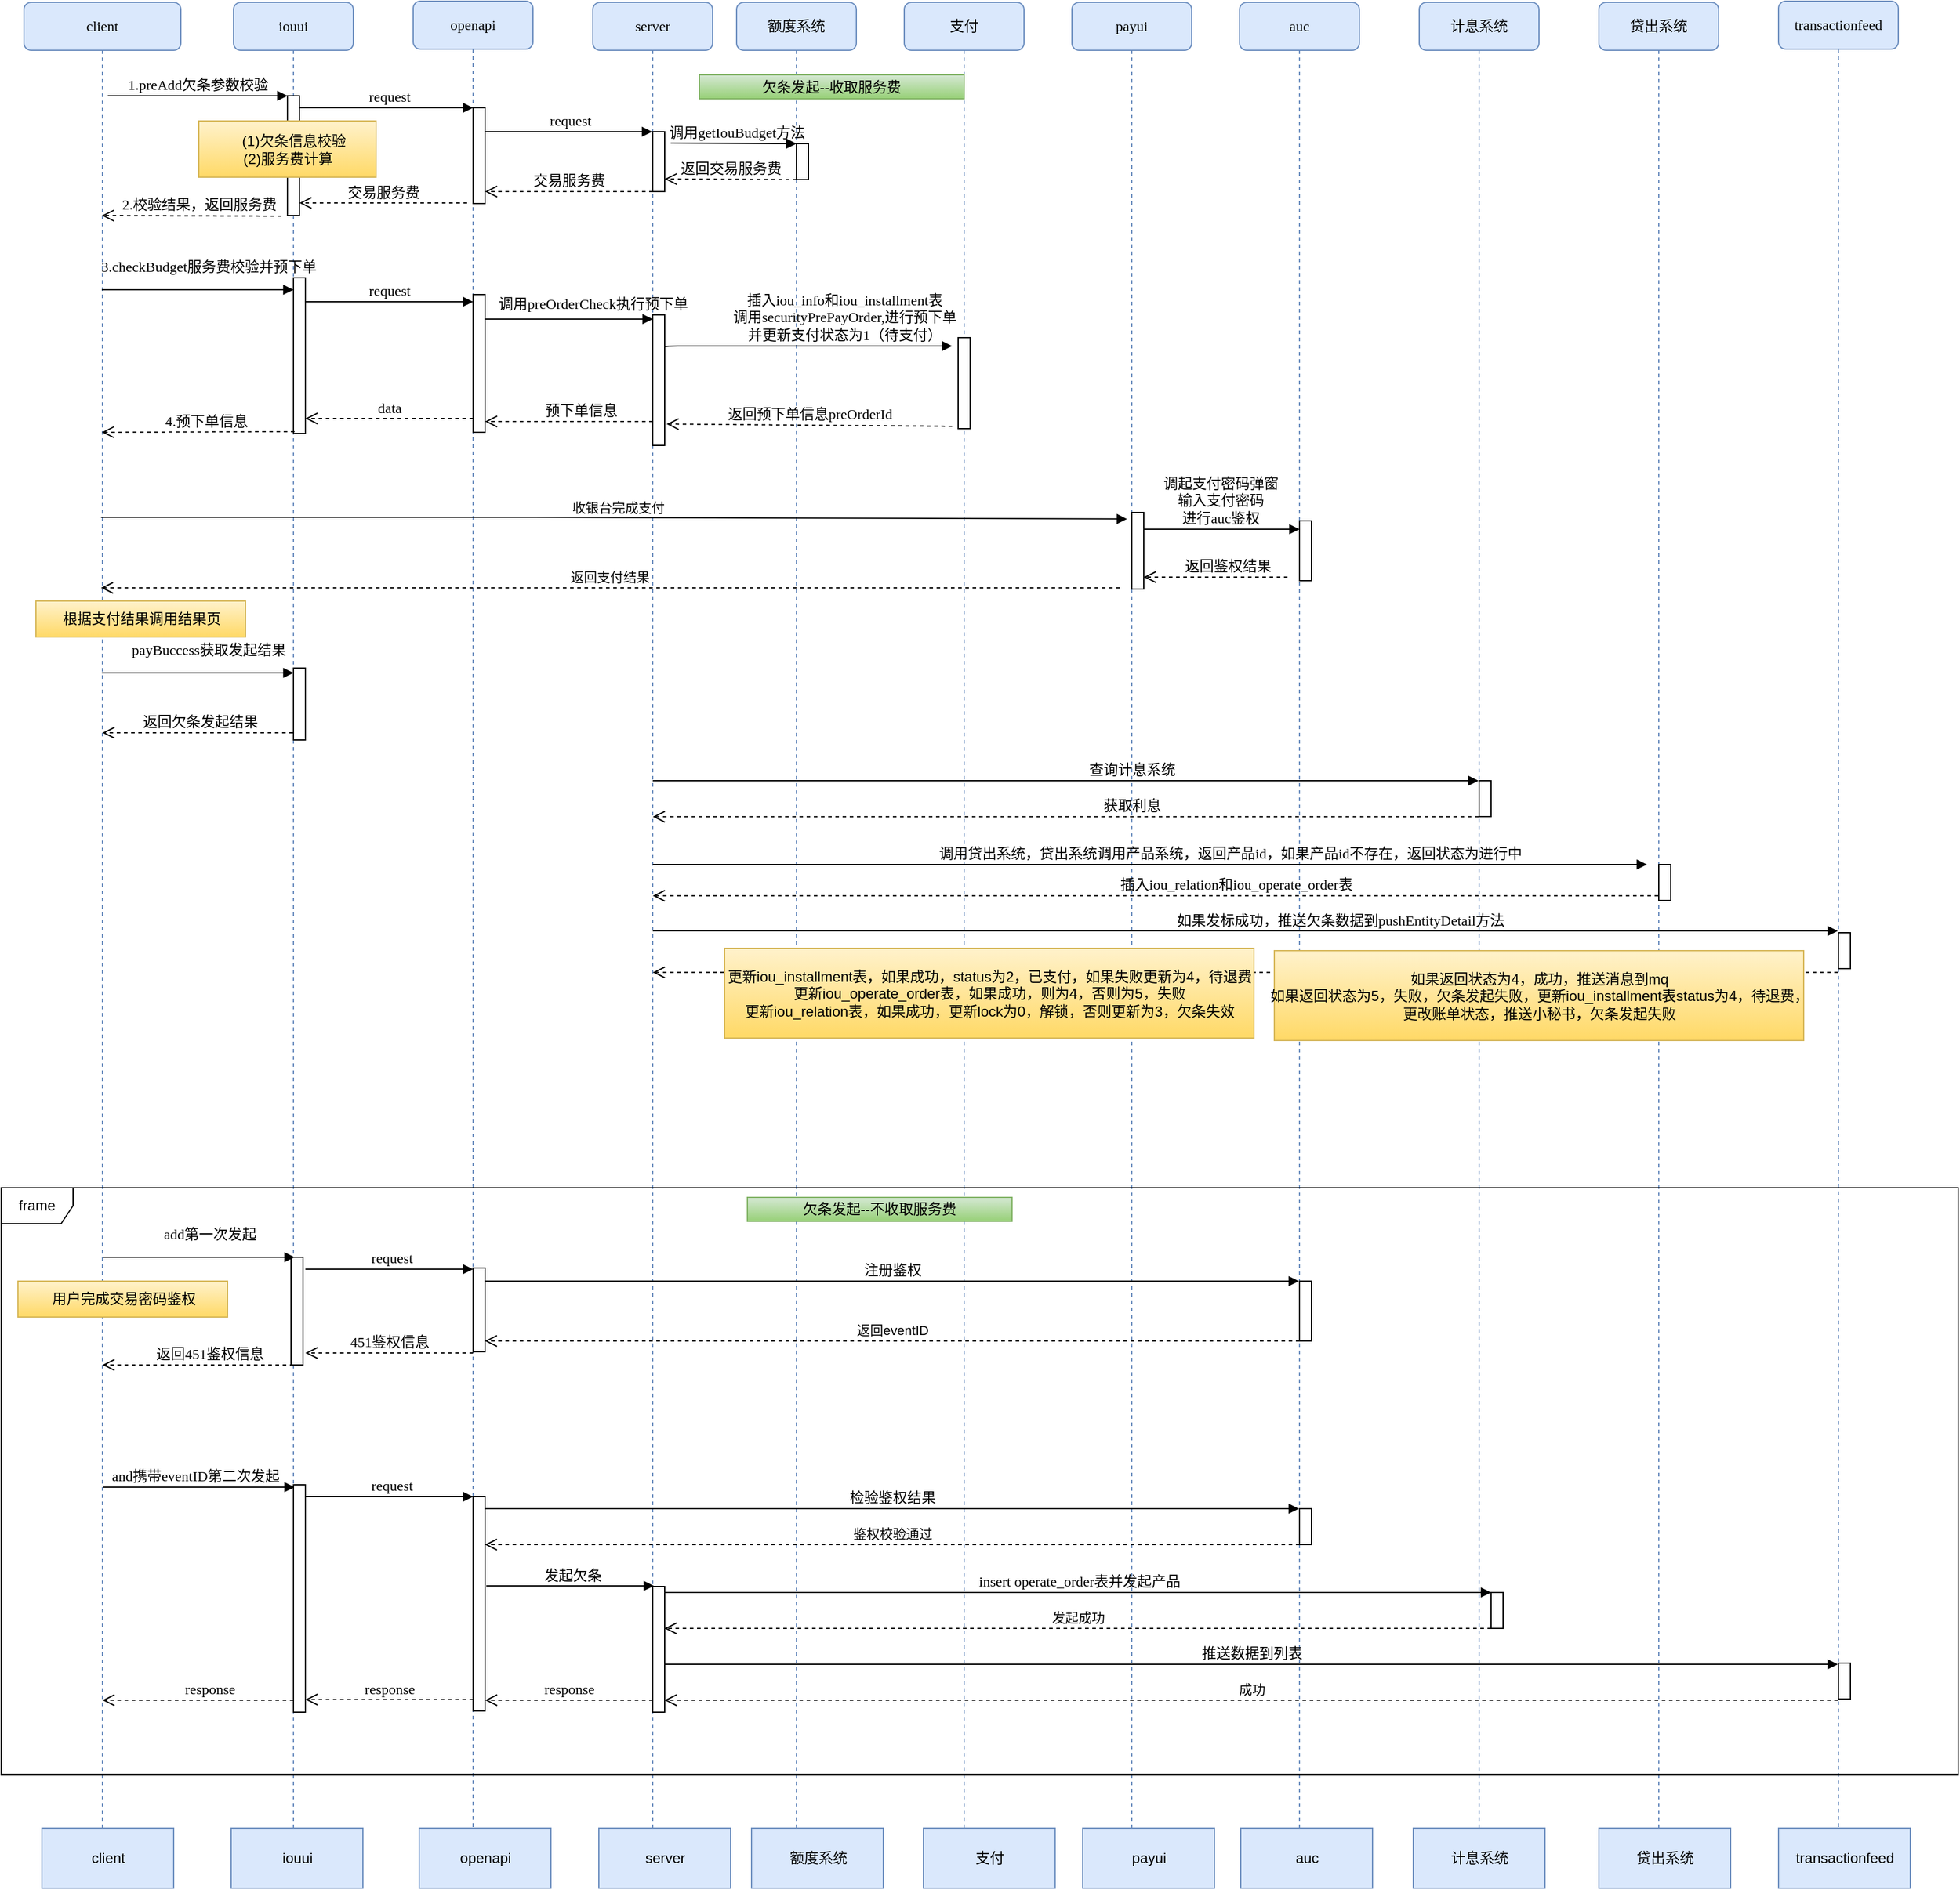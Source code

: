 <mxfile version="12.2.6" type="github" pages="1">
  <diagram name="Page-1" id="13e1069c-82ec-6db2-03f1-153e76fe0fe0">
    <mxGraphModel dx="1553" dy="662" grid="0" gridSize="10" guides="1" tooltips="1" connect="1" arrows="1" fold="1" page="0" pageScale="1" pageWidth="1390" pageHeight="980" background="#ffffff" math="0" shadow="0">
      <root>
        <mxCell id="0"/>
        <mxCell id="1" parent="0"/>
        <mxCell id="7baba1c4bc27f4b0-2" value="iouui" style="shape=umlLifeline;perimeter=lifelinePerimeter;whiteSpace=wrap;html=1;container=1;collapsible=0;recursiveResize=0;outlineConnect=0;rounded=1;shadow=0;comic=0;labelBackgroundColor=none;strokeWidth=1;fontFamily=Verdana;fontSize=12;align=center;fillColor=#dae8fc;strokeColor=#6c8ebf;" parent="1" vertex="1">
          <mxGeometry x="260" y="80" width="100" height="1550" as="geometry"/>
        </mxCell>
        <mxCell id="7baba1c4bc27f4b0-10" value="" style="html=1;points=[];perimeter=orthogonalPerimeter;rounded=0;shadow=0;comic=0;labelBackgroundColor=none;strokeWidth=1;fontFamily=Verdana;fontSize=12;align=center;" parent="7baba1c4bc27f4b0-2" vertex="1">
          <mxGeometry x="45" y="78" width="10" height="100" as="geometry"/>
        </mxCell>
        <mxCell id="BatvQLoolryPibL8I_t7-5" value="" style="html=1;points=[];perimeter=orthogonalPerimeter;rounded=0;shadow=0;comic=0;labelBackgroundColor=none;strokeWidth=1;fontFamily=Verdana;fontSize=12;align=center;" parent="7baba1c4bc27f4b0-2" vertex="1">
          <mxGeometry x="48" y="1048" width="10" height="90" as="geometry"/>
        </mxCell>
        <mxCell id="7baba1c4bc27f4b0-3" value="openapi" style="shape=umlLifeline;perimeter=lifelinePerimeter;whiteSpace=wrap;html=1;container=1;collapsible=0;recursiveResize=0;outlineConnect=0;rounded=1;shadow=0;comic=0;labelBackgroundColor=none;strokeWidth=1;fontFamily=Verdana;fontSize=12;align=center;fillColor=#dae8fc;strokeColor=#6c8ebf;" parent="1" vertex="1">
          <mxGeometry x="410" y="79" width="100" height="1541" as="geometry"/>
        </mxCell>
        <mxCell id="BCAlRi_tKH_GsNBUMuoL-24" value="" style="html=1;points=[];perimeter=orthogonalPerimeter;rounded=0;shadow=0;comic=0;labelBackgroundColor=none;strokeWidth=1;fontFamily=Verdana;fontSize=12;align=center;" parent="7baba1c4bc27f4b0-3" vertex="1">
          <mxGeometry x="50" y="245" width="10" height="115" as="geometry"/>
        </mxCell>
        <mxCell id="BCAlRi_tKH_GsNBUMuoL-27" value="data" style="html=1;verticalAlign=bottom;endArrow=open;dashed=1;endSize=8;labelBackgroundColor=none;fontFamily=Verdana;fontSize=12;" parent="7baba1c4bc27f4b0-3" edge="1">
          <mxGeometry relative="1" as="geometry">
            <mxPoint x="-90.0" y="348.5" as="targetPoint"/>
            <mxPoint x="50.0" y="348.5" as="sourcePoint"/>
          </mxGeometry>
        </mxCell>
        <mxCell id="BatvQLoolryPibL8I_t7-6" value="" style="html=1;points=[];perimeter=orthogonalPerimeter;rounded=0;shadow=0;comic=0;labelBackgroundColor=none;strokeWidth=1;fontFamily=Verdana;fontSize=12;align=center;" parent="7baba1c4bc27f4b0-3" vertex="1">
          <mxGeometry x="50" y="1058" width="10" height="70" as="geometry"/>
        </mxCell>
        <mxCell id="BatvQLoolryPibL8I_t7-7" value="451鉴权信息" style="html=1;verticalAlign=bottom;endArrow=open;dashed=1;endSize=8;labelBackgroundColor=none;fontFamily=Verdana;fontSize=12;" parent="7baba1c4bc27f4b0-3" edge="1">
          <mxGeometry relative="1" as="geometry">
            <mxPoint x="-90.0" y="1129" as="targetPoint"/>
            <mxPoint x="50.0" y="1129" as="sourcePoint"/>
          </mxGeometry>
        </mxCell>
        <mxCell id="BatvQLoolryPibL8I_t7-8" value="request" style="html=1;verticalAlign=bottom;endArrow=block;labelBackgroundColor=none;fontFamily=Verdana;fontSize=12;edgeStyle=elbowEdgeStyle;elbow=vertical;" parent="7baba1c4bc27f4b0-3" edge="1">
          <mxGeometry x="0.448" y="-30" relative="1" as="geometry">
            <mxPoint x="-90.0" y="1059" as="sourcePoint"/>
            <mxPoint x="50" y="1059" as="targetPoint"/>
            <Array as="points">
              <mxPoint x="15" y="1059"/>
            </Array>
            <mxPoint x="-30" y="-30" as="offset"/>
          </mxGeometry>
        </mxCell>
        <mxCell id="BatvQLoolryPibL8I_t7-18" value="" style="html=1;points=[];perimeter=orthogonalPerimeter;rounded=0;shadow=0;comic=0;labelBackgroundColor=none;strokeWidth=1;fontFamily=Verdana;fontSize=12;align=center;" parent="7baba1c4bc27f4b0-3" vertex="1">
          <mxGeometry x="50" y="1249" width="10" height="179" as="geometry"/>
        </mxCell>
        <mxCell id="7baba1c4bc27f4b0-4" value="server" style="shape=umlLifeline;perimeter=lifelinePerimeter;whiteSpace=wrap;html=1;container=1;collapsible=0;recursiveResize=0;outlineConnect=0;rounded=1;shadow=0;comic=0;labelBackgroundColor=none;strokeWidth=1;fontFamily=Verdana;fontSize=12;align=center;fillColor=#dae8fc;strokeColor=#6c8ebf;" parent="1" vertex="1">
          <mxGeometry x="560" y="80" width="100" height="1560" as="geometry"/>
        </mxCell>
        <mxCell id="BCAlRi_tKH_GsNBUMuoL-37" value="" style="html=1;points=[];perimeter=orthogonalPerimeter;rounded=0;shadow=0;comic=0;labelBackgroundColor=none;strokeColor=#000000;strokeWidth=1;fillColor=#FFFFFF;fontFamily=Verdana;fontSize=12;fontColor=#000000;align=center;" parent="7baba1c4bc27f4b0-4" vertex="1">
          <mxGeometry x="50" y="261" width="10" height="109" as="geometry"/>
        </mxCell>
        <mxCell id="BatvQLoolryPibL8I_t7-24" value="" style="html=1;points=[];perimeter=orthogonalPerimeter;" parent="7baba1c4bc27f4b0-4" vertex="1">
          <mxGeometry x="50" y="1323" width="10" height="105" as="geometry"/>
        </mxCell>
        <mxCell id="7baba1c4bc27f4b0-5" value="额度系统" style="shape=umlLifeline;perimeter=lifelinePerimeter;whiteSpace=wrap;html=1;container=1;collapsible=0;recursiveResize=0;outlineConnect=0;rounded=1;shadow=0;comic=0;labelBackgroundColor=none;strokeWidth=1;fontFamily=Verdana;fontSize=12;align=center;fillColor=#dae8fc;strokeColor=#6c8ebf;" parent="1" vertex="1">
          <mxGeometry x="680" y="80" width="100" height="1560" as="geometry"/>
        </mxCell>
        <mxCell id="7baba1c4bc27f4b0-6" value="支付" style="shape=umlLifeline;perimeter=lifelinePerimeter;whiteSpace=wrap;html=1;container=1;collapsible=0;recursiveResize=0;outlineConnect=0;rounded=1;shadow=0;comic=0;labelBackgroundColor=none;strokeWidth=1;fontFamily=Verdana;fontSize=12;align=center;fillColor=#dae8fc;strokeColor=#6c8ebf;" parent="1" vertex="1">
          <mxGeometry x="820" y="80" width="100" height="1540" as="geometry"/>
        </mxCell>
        <mxCell id="BCAlRi_tKH_GsNBUMuoL-46" value="" style="html=1;points=[];perimeter=orthogonalPerimeter;rounded=0;shadow=0;comic=0;labelBackgroundColor=none;strokeColor=#000000;strokeWidth=1;fillColor=#FFFFFF;fontFamily=Verdana;fontSize=12;fontColor=#000000;align=center;" parent="7baba1c4bc27f4b0-6" vertex="1">
          <mxGeometry x="45" y="280" width="10" height="76" as="geometry"/>
        </mxCell>
        <mxCell id="7baba1c4bc27f4b0-7" value="payui" style="shape=umlLifeline;perimeter=lifelinePerimeter;whiteSpace=wrap;html=1;container=1;collapsible=0;recursiveResize=0;outlineConnect=0;rounded=1;shadow=0;comic=0;labelBackgroundColor=none;strokeWidth=1;fontFamily=Verdana;fontSize=12;align=center;fillColor=#dae8fc;strokeColor=#6c8ebf;" parent="1" vertex="1">
          <mxGeometry x="960" y="80" width="100" height="1570" as="geometry"/>
        </mxCell>
        <mxCell id="7baba1c4bc27f4b0-8" value="client" style="shape=umlLifeline;perimeter=lifelinePerimeter;whiteSpace=wrap;html=1;container=1;collapsible=0;recursiveResize=0;outlineConnect=0;rounded=1;shadow=0;comic=0;labelBackgroundColor=none;strokeWidth=1;fontFamily=Verdana;fontSize=12;align=center;fillColor=#dae8fc;strokeColor=#6c8ebf;" parent="1" vertex="1">
          <mxGeometry x="85" y="80" width="131" height="1540" as="geometry"/>
        </mxCell>
        <mxCell id="7baba1c4bc27f4b0-11" value="1.preAdd欠条参数校验" style="html=1;verticalAlign=bottom;endArrow=block;entryX=0;entryY=0;labelBackgroundColor=none;fontFamily=Verdana;fontSize=12;edgeStyle=elbowEdgeStyle;elbow=vertical;rounded=0;" parent="1" target="7baba1c4bc27f4b0-10" edge="1">
          <mxGeometry relative="1" as="geometry">
            <mxPoint x="155" y="158" as="sourcePoint"/>
          </mxGeometry>
        </mxCell>
        <mxCell id="7baba1c4bc27f4b0-14" value="request" style="html=1;verticalAlign=bottom;endArrow=block;labelBackgroundColor=none;fontFamily=Verdana;fontSize=12;edgeStyle=elbowEdgeStyle;elbow=vertical;" parent="1" source="7baba1c4bc27f4b0-10" edge="1">
          <mxGeometry x="0.448" y="-30" relative="1" as="geometry">
            <mxPoint x="370" y="178" as="sourcePoint"/>
            <mxPoint x="460" y="168" as="targetPoint"/>
            <Array as="points">
              <mxPoint x="420" y="168"/>
            </Array>
            <mxPoint x="-30" y="-30" as="offset"/>
          </mxGeometry>
        </mxCell>
        <mxCell id="BCAlRi_tKH_GsNBUMuoL-1" value="auc" style="shape=umlLifeline;perimeter=lifelinePerimeter;whiteSpace=wrap;html=1;container=1;collapsible=0;recursiveResize=0;outlineConnect=0;rounded=1;shadow=0;comic=0;labelBackgroundColor=none;strokeWidth=1;fontFamily=Verdana;fontSize=12;align=center;fillColor=#dae8fc;strokeColor=#6c8ebf;" parent="1" vertex="1">
          <mxGeometry x="1100" y="80" width="100" height="1560" as="geometry"/>
        </mxCell>
        <mxCell id="24VHA33siesGrONTcVFk-8" value="" style="html=1;points=[];perimeter=orthogonalPerimeter;" parent="BCAlRi_tKH_GsNBUMuoL-1" vertex="1">
          <mxGeometry x="50" y="433" width="10" height="50" as="geometry"/>
        </mxCell>
        <mxCell id="BCAlRi_tKH_GsNBUMuoL-3" value="transactionfeed" style="shape=umlLifeline;perimeter=lifelinePerimeter;whiteSpace=wrap;html=1;container=1;collapsible=0;recursiveResize=0;outlineConnect=0;rounded=1;shadow=0;comic=0;labelBackgroundColor=none;strokeWidth=1;fontFamily=Verdana;fontSize=12;align=center;fillColor=#dae8fc;strokeColor=#6c8ebf;" parent="1" vertex="1">
          <mxGeometry x="1550" y="79" width="100" height="1551" as="geometry"/>
        </mxCell>
        <mxCell id="BatvQLoolryPibL8I_t7-31" value="" style="html=1;points=[];perimeter=orthogonalPerimeter;" parent="BCAlRi_tKH_GsNBUMuoL-3" vertex="1">
          <mxGeometry x="50" y="1388" width="10" height="30" as="geometry"/>
        </mxCell>
        <mxCell id="BCAlRi_tKH_GsNBUMuoL-4" value="贷出系统" style="shape=umlLifeline;perimeter=lifelinePerimeter;whiteSpace=wrap;html=1;container=1;collapsible=0;recursiveResize=0;outlineConnect=0;rounded=1;shadow=0;comic=0;labelBackgroundColor=none;strokeWidth=1;fontFamily=Verdana;fontSize=12;align=center;fillColor=#dae8fc;strokeColor=#6c8ebf;" parent="1" vertex="1">
          <mxGeometry x="1400" y="80" width="100" height="1560" as="geometry"/>
        </mxCell>
        <mxCell id="BatvQLoolryPibL8I_t7-47" value="" style="html=1;points=[];perimeter=orthogonalPerimeter;" parent="BCAlRi_tKH_GsNBUMuoL-4" vertex="1">
          <mxGeometry x="50" y="720" width="10" height="30" as="geometry"/>
        </mxCell>
        <mxCell id="BCAlRi_tKH_GsNBUMuoL-5" value="2.校验结果，返回服务费" style="html=1;verticalAlign=bottom;endArrow=open;endSize=8;labelBackgroundColor=none;fontFamily=Verdana;fontSize=12;edgeStyle=elbowEdgeStyle;elbow=vertical;dashed=1;" parent="1" edge="1">
          <mxGeometry x="-0.063" relative="1" as="geometry">
            <mxPoint x="150" y="258" as="targetPoint"/>
            <Array as="points">
              <mxPoint x="225" y="258"/>
              <mxPoint x="255" y="258"/>
            </Array>
            <mxPoint x="300" y="258.5" as="sourcePoint"/>
            <mxPoint x="1" as="offset"/>
          </mxGeometry>
        </mxCell>
        <mxCell id="7baba1c4bc27f4b0-13" value="" style="html=1;points=[];perimeter=orthogonalPerimeter;rounded=0;shadow=0;comic=0;labelBackgroundColor=none;strokeWidth=1;fontFamily=Verdana;fontSize=12;align=center;" parent="1" vertex="1">
          <mxGeometry x="460" y="168" width="10" height="80" as="geometry"/>
        </mxCell>
        <mxCell id="BCAlRi_tKH_GsNBUMuoL-8" value="request" style="html=1;verticalAlign=bottom;endArrow=block;labelBackgroundColor=none;fontFamily=Verdana;fontSize=12;edgeStyle=elbowEdgeStyle;elbow=vertical;" parent="1" edge="1">
          <mxGeometry x="0.448" y="-30" relative="1" as="geometry">
            <mxPoint x="470" y="188" as="sourcePoint"/>
            <mxPoint x="609.5" y="188" as="targetPoint"/>
            <Array as="points">
              <mxPoint x="560" y="188"/>
            </Array>
            <mxPoint x="-30" y="-30" as="offset"/>
          </mxGeometry>
        </mxCell>
        <mxCell id="BCAlRi_tKH_GsNBUMuoL-9" value="交易服务费" style="html=1;verticalAlign=bottom;endArrow=open;dashed=1;endSize=8;labelBackgroundColor=none;fontFamily=Verdana;fontSize=12;" parent="1" edge="1">
          <mxGeometry relative="1" as="geometry">
            <mxPoint x="470" y="238" as="targetPoint"/>
            <mxPoint x="610" y="238" as="sourcePoint"/>
          </mxGeometry>
        </mxCell>
        <mxCell id="BCAlRi_tKH_GsNBUMuoL-10" value="" style="html=1;points=[];perimeter=orthogonalPerimeter;rounded=0;shadow=0;comic=0;labelBackgroundColor=none;strokeColor=#000000;strokeWidth=1;fillColor=#FFFFFF;fontFamily=Verdana;fontSize=12;fontColor=#000000;align=center;" parent="1" vertex="1">
          <mxGeometry x="610" y="188" width="10" height="50" as="geometry"/>
        </mxCell>
        <mxCell id="BCAlRi_tKH_GsNBUMuoL-11" value="" style="html=1;points=[];perimeter=orthogonalPerimeter;rounded=0;shadow=0;comic=0;labelBackgroundColor=none;strokeColor=#000000;strokeWidth=1;fillColor=#FFFFFF;fontFamily=Verdana;fontSize=12;fontColor=#000000;align=center;" parent="1" vertex="1">
          <mxGeometry x="730" y="198" width="10" height="30" as="geometry"/>
        </mxCell>
        <mxCell id="BCAlRi_tKH_GsNBUMuoL-14" value="调用getIouBudget方法" style="html=1;verticalAlign=bottom;endArrow=block;labelBackgroundColor=none;fontFamily=Verdana;fontSize=12;edgeStyle=elbowEdgeStyle;elbow=vertical;entryX=0;entryY=0;entryDx=0;entryDy=0;entryPerimeter=0;" parent="1" target="BCAlRi_tKH_GsNBUMuoL-11" edge="1">
          <mxGeometry x="0.045" relative="1" as="geometry">
            <mxPoint x="625" y="197.5" as="sourcePoint"/>
            <mxPoint x="725" y="198" as="targetPoint"/>
            <Array as="points"/>
            <mxPoint as="offset"/>
          </mxGeometry>
        </mxCell>
        <mxCell id="BCAlRi_tKH_GsNBUMuoL-15" value="返回交易服务费" style="html=1;verticalAlign=bottom;endArrow=open;dashed=1;endSize=8;labelBackgroundColor=none;fontFamily=Verdana;fontSize=12;" parent="1" edge="1">
          <mxGeometry relative="1" as="geometry">
            <mxPoint x="620" y="227.5" as="targetPoint"/>
            <mxPoint x="730" y="228" as="sourcePoint"/>
          </mxGeometry>
        </mxCell>
        <mxCell id="BCAlRi_tKH_GsNBUMuoL-18" value="3.checkBudget服务费校验并预下单" style="html=1;verticalAlign=bottom;endArrow=block;labelBackgroundColor=none;fontFamily=Verdana;fontSize=12;edgeStyle=elbowEdgeStyle;elbow=vertical;" parent="1" edge="1">
          <mxGeometry x="0.111" y="10" relative="1" as="geometry">
            <mxPoint x="150" y="320" as="sourcePoint"/>
            <mxPoint x="310" y="320" as="targetPoint"/>
            <Array as="points">
              <mxPoint x="227" y="320"/>
            </Array>
            <mxPoint as="offset"/>
          </mxGeometry>
        </mxCell>
        <mxCell id="BCAlRi_tKH_GsNBUMuoL-19" value="" style="html=1;points=[];perimeter=orthogonalPerimeter;rounded=0;shadow=0;comic=0;labelBackgroundColor=none;strokeWidth=1;fontFamily=Verdana;fontSize=12;align=center;" parent="1" vertex="1">
          <mxGeometry x="310" y="310" width="10" height="130" as="geometry"/>
        </mxCell>
        <mxCell id="BCAlRi_tKH_GsNBUMuoL-20" value="4.预下单信息" style="html=1;verticalAlign=bottom;endArrow=open;dashed=1;endSize=8;labelBackgroundColor=none;fontFamily=Verdana;fontSize=12;edgeStyle=elbowEdgeStyle;elbow=vertical;exitX=0.09;exitY=0.988;exitDx=0;exitDy=0;exitPerimeter=0;" parent="1" source="BCAlRi_tKH_GsNBUMuoL-19" edge="1">
          <mxGeometry x="-0.063" relative="1" as="geometry">
            <mxPoint x="150" y="439" as="targetPoint"/>
            <Array as="points">
              <mxPoint x="180" y="439"/>
              <mxPoint x="225" y="409.5"/>
              <mxPoint x="255" y="409.5"/>
            </Array>
            <mxPoint x="300" y="410" as="sourcePoint"/>
            <mxPoint x="1" as="offset"/>
          </mxGeometry>
        </mxCell>
        <mxCell id="BCAlRi_tKH_GsNBUMuoL-23" value="request" style="html=1;verticalAlign=bottom;endArrow=block;labelBackgroundColor=none;fontFamily=Verdana;fontSize=12;edgeStyle=elbowEdgeStyle;elbow=vertical;" parent="1" edge="1">
          <mxGeometry x="0.5" y="-35" relative="1" as="geometry">
            <mxPoint x="320.0" y="330" as="sourcePoint"/>
            <mxPoint x="460" y="330" as="targetPoint"/>
            <Array as="points">
              <mxPoint x="425" y="330"/>
            </Array>
            <mxPoint x="-35" y="-35" as="offset"/>
          </mxGeometry>
        </mxCell>
        <mxCell id="BCAlRi_tKH_GsNBUMuoL-28" value="调用preOrderCheck执行预下单" style="html=1;verticalAlign=bottom;endArrow=block;labelBackgroundColor=none;fontFamily=Verdana;fontSize=12;edgeStyle=elbowEdgeStyle;elbow=vertical;" parent="1" edge="1">
          <mxGeometry x="0.286" y="5" relative="1" as="geometry">
            <mxPoint x="470.0" y="344.5" as="sourcePoint"/>
            <mxPoint x="610.0" y="344.5" as="targetPoint"/>
            <Array as="points">
              <mxPoint x="575" y="344.5"/>
            </Array>
            <mxPoint y="1" as="offset"/>
          </mxGeometry>
        </mxCell>
        <mxCell id="BCAlRi_tKH_GsNBUMuoL-38" value="预下单信息" style="html=1;verticalAlign=bottom;endArrow=open;dashed=1;endSize=8;labelBackgroundColor=none;fontFamily=Verdana;fontSize=12;" parent="1" edge="1">
          <mxGeometry x="-0.143" relative="1" as="geometry">
            <mxPoint x="470.0" y="430" as="targetPoint"/>
            <mxPoint x="610" y="430" as="sourcePoint"/>
            <mxPoint as="offset"/>
            <Array as="points">
              <mxPoint x="550" y="430"/>
            </Array>
          </mxGeometry>
        </mxCell>
        <mxCell id="BCAlRi_tKH_GsNBUMuoL-48" value="&lt;br&gt;插入iou_info和iou_installment表&lt;br&gt;调用securityPrePayOrder,进行预下单&lt;br&gt;并更新支付状态为1（待支付）" style="html=1;verticalAlign=bottom;endArrow=block;labelBackgroundColor=none;fontFamily=Verdana;fontSize=12;edgeStyle=elbowEdgeStyle;elbow=vertical;exitX=1.157;exitY=0.728;exitDx=0;exitDy=0;exitPerimeter=0;" parent="1" edge="1">
          <mxGeometry x="0.251" relative="1" as="geometry">
            <mxPoint x="621" y="368" as="sourcePoint"/>
            <mxPoint x="860" y="367" as="targetPoint"/>
            <Array as="points">
              <mxPoint x="860" y="367"/>
            </Array>
            <mxPoint as="offset"/>
          </mxGeometry>
        </mxCell>
        <mxCell id="24VHA33siesGrONTcVFk-3" value="返回支付结果" style="html=1;verticalAlign=bottom;endArrow=open;dashed=1;endSize=8;" parent="1" edge="1">
          <mxGeometry relative="1" as="geometry">
            <mxPoint x="1000" y="569" as="sourcePoint"/>
            <mxPoint x="149.324" y="569" as="targetPoint"/>
          </mxGeometry>
        </mxCell>
        <mxCell id="24VHA33siesGrONTcVFk-4" value="" style="html=1;points=[];perimeter=orthogonalPerimeter;rounded=0;shadow=0;comic=0;labelBackgroundColor=none;strokeColor=#000000;strokeWidth=1;fillColor=#FFFFFF;fontFamily=Verdana;fontSize=12;fontColor=#000000;align=center;" parent="1" vertex="1">
          <mxGeometry x="1010" y="506" width="10" height="64" as="geometry"/>
        </mxCell>
        <mxCell id="24VHA33siesGrONTcVFk-6" value="返回鉴权结果" style="html=1;verticalAlign=bottom;endArrow=open;dashed=1;endSize=8;labelBackgroundColor=none;fontFamily=Verdana;fontSize=12;" parent="1" edge="1">
          <mxGeometry x="-0.167" relative="1" as="geometry">
            <mxPoint x="1020.0" y="560" as="targetPoint"/>
            <mxPoint x="1140" y="560" as="sourcePoint"/>
            <mxPoint as="offset"/>
            <Array as="points">
              <mxPoint x="1090" y="560"/>
            </Array>
          </mxGeometry>
        </mxCell>
        <mxCell id="24VHA33siesGrONTcVFk-9" value="调起支付密码弹窗&lt;br&gt;输入支付密码&lt;br&gt;进行auc鉴权" style="html=1;verticalAlign=bottom;endArrow=block;labelBackgroundColor=none;fontFamily=Verdana;fontSize=12;edgeStyle=elbowEdgeStyle;elbow=vertical;entryX=0;entryY=0.14;entryDx=0;entryDy=0;entryPerimeter=0;" parent="1" target="24VHA33siesGrONTcVFk-8" edge="1">
          <mxGeometry x="0.448" y="-30" relative="1" as="geometry">
            <mxPoint x="1020" y="520.0" as="sourcePoint"/>
            <mxPoint x="1140" y="520" as="targetPoint"/>
            <Array as="points"/>
            <mxPoint x="-30" y="-30" as="offset"/>
          </mxGeometry>
        </mxCell>
        <mxCell id="24VHA33siesGrONTcVFk-10" value="根据支付结果调用结果页" style="html=1;fillColor=#fff2cc;strokeColor=#d6b656;gradientColor=#ffd966;" parent="1" vertex="1">
          <mxGeometry x="95" y="580" width="175" height="30" as="geometry"/>
        </mxCell>
        <mxCell id="24VHA33siesGrONTcVFk-16" value="payBuccess获取发起结果" style="html=1;verticalAlign=bottom;endArrow=block;labelBackgroundColor=none;fontFamily=Verdana;fontSize=12;edgeStyle=elbowEdgeStyle;elbow=vertical;" parent="1" edge="1">
          <mxGeometry x="0.111" y="10" relative="1" as="geometry">
            <mxPoint x="150.0" y="640" as="sourcePoint"/>
            <mxPoint x="310.0" y="640" as="targetPoint"/>
            <Array as="points">
              <mxPoint x="227" y="640"/>
            </Array>
            <mxPoint as="offset"/>
          </mxGeometry>
        </mxCell>
        <mxCell id="24VHA33siesGrONTcVFk-18" value="" style="html=1;points=[];perimeter=orthogonalPerimeter;rounded=0;shadow=0;comic=0;labelBackgroundColor=none;strokeWidth=1;fontFamily=Verdana;fontSize=12;align=center;" parent="1" vertex="1">
          <mxGeometry x="310" y="636" width="10" height="60" as="geometry"/>
        </mxCell>
        <mxCell id="24VHA33siesGrONTcVFk-19" value="&amp;nbsp; &amp;nbsp;(1)欠条信息校验&lt;br&gt;(2)服务费计算" style="html=1;fillColor=#fff2cc;strokeColor=#d6b656;gradientColor=#ffd966;" parent="1" vertex="1">
          <mxGeometry x="231" y="179" width="148" height="47" as="geometry"/>
        </mxCell>
        <mxCell id="24VHA33siesGrONTcVFk-21" value="交易服务费" style="html=1;verticalAlign=bottom;endArrow=open;dashed=1;endSize=8;labelBackgroundColor=none;fontFamily=Verdana;fontSize=12;" parent="1" edge="1">
          <mxGeometry relative="1" as="geometry">
            <mxPoint x="315.0" y="247.5" as="targetPoint"/>
            <mxPoint x="455.0" y="247.5" as="sourcePoint"/>
          </mxGeometry>
        </mxCell>
        <mxCell id="24VHA33siesGrONTcVFk-22" value="返回预下单信息preOrderId" style="html=1;verticalAlign=bottom;endArrow=open;dashed=1;endSize=8;labelBackgroundColor=none;fontFamily=Verdana;fontSize=12;entryX=1.157;entryY=0.891;entryDx=0;entryDy=0;entryPerimeter=0;" parent="1" edge="1">
          <mxGeometry relative="1" as="geometry">
            <mxPoint x="621.57" y="432.119" as="targetPoint"/>
            <mxPoint x="860" y="434" as="sourcePoint"/>
          </mxGeometry>
        </mxCell>
        <mxCell id="24VHA33siesGrONTcVFk-23" value="返回欠条发起结果" style="html=1;verticalAlign=bottom;endArrow=open;dashed=1;endSize=8;labelBackgroundColor=none;fontFamily=Verdana;fontSize=12;" parent="1" source="7baba1c4bc27f4b0-2" target="7baba1c4bc27f4b0-8" edge="1">
          <mxGeometry x="-0.006" relative="1" as="geometry">
            <mxPoint x="161.0" y="700" as="targetPoint"/>
            <mxPoint x="301.0" y="700" as="sourcePoint"/>
            <Array as="points">
              <mxPoint x="240" y="690"/>
            </Array>
            <mxPoint x="1" as="offset"/>
          </mxGeometry>
        </mxCell>
        <mxCell id="24VHA33siesGrONTcVFk-29" value="收银台完成支付" style="html=1;verticalAlign=bottom;endArrow=block;entryX=-0.399;entryY=0.085;entryDx=0;entryDy=0;entryPerimeter=0;" parent="1" target="24VHA33siesGrONTcVFk-4" edge="1">
          <mxGeometry x="0.005" y="-1" width="80" relative="1" as="geometry">
            <mxPoint x="149.324" y="510" as="sourcePoint"/>
            <mxPoint x="1009.5" y="510" as="targetPoint"/>
            <Array as="points">
              <mxPoint x="230" y="510"/>
              <mxPoint x="500" y="510"/>
            </Array>
            <mxPoint x="1" as="offset"/>
          </mxGeometry>
        </mxCell>
        <mxCell id="BatvQLoolryPibL8I_t7-3" value="add第一次发起" style="html=1;verticalAlign=bottom;endArrow=block;labelBackgroundColor=none;fontFamily=Verdana;fontSize=12;edgeStyle=elbowEdgeStyle;elbow=vertical;" parent="1" edge="1">
          <mxGeometry x="0.113" y="10" relative="1" as="geometry">
            <mxPoint x="151.0" y="1128" as="sourcePoint"/>
            <mxPoint x="311.0" y="1128" as="targetPoint"/>
            <Array as="points">
              <mxPoint x="228" y="1128"/>
            </Array>
            <mxPoint as="offset"/>
          </mxGeometry>
        </mxCell>
        <mxCell id="BatvQLoolryPibL8I_t7-4" value="返回451鉴权信息" style="html=1;verticalAlign=bottom;endArrow=open;dashed=1;endSize=8;labelBackgroundColor=none;fontFamily=Verdana;fontSize=12;" parent="1" edge="1">
          <mxGeometry x="-0.122" relative="1" as="geometry">
            <mxPoint x="150.5" y="1218" as="targetPoint"/>
            <mxPoint x="310" y="1218" as="sourcePoint"/>
            <Array as="points"/>
            <mxPoint as="offset"/>
          </mxGeometry>
        </mxCell>
        <mxCell id="BatvQLoolryPibL8I_t7-9" value="注册鉴权" style="html=1;verticalAlign=bottom;endArrow=block;labelBackgroundColor=none;fontFamily=Verdana;fontSize=12;edgeStyle=elbowEdgeStyle;elbow=vertical;exitX=1.157;exitY=0.728;exitDx=0;exitDy=0;exitPerimeter=0;" parent="1" edge="1">
          <mxGeometry relative="1" as="geometry">
            <mxPoint x="470" y="1148" as="sourcePoint"/>
            <mxPoint x="1149.5" y="1147.941" as="targetPoint"/>
            <Array as="points"/>
            <mxPoint as="offset"/>
          </mxGeometry>
        </mxCell>
        <mxCell id="BatvQLoolryPibL8I_t7-10" value="返回eventID" style="html=1;verticalAlign=bottom;endArrow=open;dashed=1;endSize=8;" parent="1" edge="1">
          <mxGeometry relative="1" as="geometry">
            <mxPoint x="1150" y="1198" as="sourcePoint"/>
            <mxPoint x="469.824" y="1198" as="targetPoint"/>
          </mxGeometry>
        </mxCell>
        <mxCell id="BatvQLoolryPibL8I_t7-11" value="" style="html=1;points=[];perimeter=orthogonalPerimeter;" parent="1" vertex="1">
          <mxGeometry x="1150" y="1148" width="10" height="50" as="geometry"/>
        </mxCell>
        <mxCell id="BatvQLoolryPibL8I_t7-12" value="用户完成交易密码鉴权" style="html=1;fillColor=#fff2cc;strokeColor=#d6b656;gradientColor=#ffd966;" parent="1" vertex="1">
          <mxGeometry x="80" y="1148" width="175" height="30" as="geometry"/>
        </mxCell>
        <mxCell id="BatvQLoolryPibL8I_t7-13" value="and携带eventID第二次发起" style="html=1;verticalAlign=bottom;endArrow=block;labelBackgroundColor=none;fontFamily=Verdana;fontSize=12;edgeStyle=elbowEdgeStyle;elbow=vertical;" parent="1" edge="1">
          <mxGeometry x="-0.037" relative="1" as="geometry">
            <mxPoint x="151.0" y="1320" as="sourcePoint"/>
            <mxPoint x="311.0" y="1320" as="targetPoint"/>
            <Array as="points">
              <mxPoint x="228" y="1320"/>
            </Array>
            <mxPoint as="offset"/>
          </mxGeometry>
        </mxCell>
        <mxCell id="BatvQLoolryPibL8I_t7-14" value="response" style="html=1;verticalAlign=bottom;endArrow=open;dashed=1;endSize=8;labelBackgroundColor=none;fontFamily=Verdana;fontSize=12;" parent="1" edge="1">
          <mxGeometry x="-0.122" relative="1" as="geometry">
            <mxPoint x="150.5" y="1498" as="targetPoint"/>
            <mxPoint x="310" y="1498" as="sourcePoint"/>
            <Array as="points"/>
            <mxPoint as="offset"/>
          </mxGeometry>
        </mxCell>
        <mxCell id="BatvQLoolryPibL8I_t7-15" value="" style="html=1;points=[];perimeter=orthogonalPerimeter;rounded=0;shadow=0;comic=0;labelBackgroundColor=none;strokeWidth=1;fontFamily=Verdana;fontSize=12;align=center;" parent="1" vertex="1">
          <mxGeometry x="310" y="1318" width="10" height="190" as="geometry"/>
        </mxCell>
        <mxCell id="BatvQLoolryPibL8I_t7-16" value="request" style="html=1;verticalAlign=bottom;endArrow=block;labelBackgroundColor=none;fontFamily=Verdana;fontSize=12;edgeStyle=elbowEdgeStyle;elbow=vertical;" parent="1" edge="1">
          <mxGeometry x="0.448" y="-30" relative="1" as="geometry">
            <mxPoint x="320.0" y="1328" as="sourcePoint"/>
            <mxPoint x="460" y="1328" as="targetPoint"/>
            <Array as="points">
              <mxPoint x="425" y="1328"/>
            </Array>
            <mxPoint x="-30" y="-30" as="offset"/>
          </mxGeometry>
        </mxCell>
        <mxCell id="BatvQLoolryPibL8I_t7-17" value="response" style="html=1;verticalAlign=bottom;endArrow=open;dashed=1;endSize=8;labelBackgroundColor=none;fontFamily=Verdana;fontSize=12;" parent="1" edge="1">
          <mxGeometry relative="1" as="geometry">
            <mxPoint x="320.0" y="1497.5" as="targetPoint"/>
            <mxPoint x="460.0" y="1497.5" as="sourcePoint"/>
          </mxGeometry>
        </mxCell>
        <mxCell id="BatvQLoolryPibL8I_t7-19" value="检验鉴权结果" style="html=1;verticalAlign=bottom;endArrow=block;labelBackgroundColor=none;fontFamily=Verdana;fontSize=12;edgeStyle=elbowEdgeStyle;elbow=vertical;exitX=1.157;exitY=0.728;exitDx=0;exitDy=0;exitPerimeter=0;" parent="1" edge="1">
          <mxGeometry relative="1" as="geometry">
            <mxPoint x="470" y="1338" as="sourcePoint"/>
            <mxPoint x="1149.5" y="1338" as="targetPoint"/>
            <Array as="points"/>
            <mxPoint as="offset"/>
          </mxGeometry>
        </mxCell>
        <mxCell id="BatvQLoolryPibL8I_t7-20" value="鉴权校验通过" style="html=1;verticalAlign=bottom;endArrow=open;dashed=1;endSize=8;" parent="1" edge="1">
          <mxGeometry relative="1" as="geometry">
            <mxPoint x="1150" y="1368" as="sourcePoint"/>
            <mxPoint x="469.824" y="1368" as="targetPoint"/>
          </mxGeometry>
        </mxCell>
        <mxCell id="BatvQLoolryPibL8I_t7-21" value="" style="html=1;points=[];perimeter=orthogonalPerimeter;" parent="1" vertex="1">
          <mxGeometry x="1150" y="1338" width="10" height="30" as="geometry"/>
        </mxCell>
        <mxCell id="BatvQLoolryPibL8I_t7-22" value="发起欠条" style="html=1;verticalAlign=bottom;endArrow=block;labelBackgroundColor=none;fontFamily=Verdana;fontSize=12;edgeStyle=elbowEdgeStyle;elbow=vertical;" parent="1" edge="1">
          <mxGeometry x="0.448" y="-30" relative="1" as="geometry">
            <mxPoint x="471.0" y="1402.5" as="sourcePoint"/>
            <mxPoint x="611" y="1402.5" as="targetPoint"/>
            <Array as="points">
              <mxPoint x="576" y="1402.5"/>
            </Array>
            <mxPoint x="-30" y="-30" as="offset"/>
          </mxGeometry>
        </mxCell>
        <mxCell id="BatvQLoolryPibL8I_t7-23" value="response" style="html=1;verticalAlign=bottom;endArrow=open;dashed=1;endSize=8;labelBackgroundColor=none;fontFamily=Verdana;fontSize=12;" parent="1" edge="1">
          <mxGeometry relative="1" as="geometry">
            <mxPoint x="470.0" y="1498" as="targetPoint"/>
            <mxPoint x="610.0" y="1498" as="sourcePoint"/>
          </mxGeometry>
        </mxCell>
        <mxCell id="BatvQLoolryPibL8I_t7-25" value="insert operate_order表并发起产品" style="html=1;verticalAlign=bottom;endArrow=block;labelBackgroundColor=none;fontFamily=Verdana;fontSize=12;edgeStyle=elbowEdgeStyle;elbow=vertical;exitX=1.157;exitY=0.728;exitDx=0;exitDy=0;exitPerimeter=0;" parent="1" edge="1">
          <mxGeometry relative="1" as="geometry">
            <mxPoint x="620.5" y="1408" as="sourcePoint"/>
            <mxPoint x="1310" y="1408" as="targetPoint"/>
            <Array as="points"/>
            <mxPoint as="offset"/>
          </mxGeometry>
        </mxCell>
        <mxCell id="BatvQLoolryPibL8I_t7-26" value="发起成功" style="html=1;verticalAlign=bottom;endArrow=open;dashed=1;endSize=8;" parent="1" edge="1">
          <mxGeometry relative="1" as="geometry">
            <mxPoint x="1310" y="1438" as="sourcePoint"/>
            <mxPoint x="619.824" y="1438" as="targetPoint"/>
          </mxGeometry>
        </mxCell>
        <mxCell id="BatvQLoolryPibL8I_t7-27" value="" style="html=1;points=[];perimeter=orthogonalPerimeter;" parent="1" vertex="1">
          <mxGeometry x="1310" y="1408" width="10" height="30" as="geometry"/>
        </mxCell>
        <mxCell id="BatvQLoolryPibL8I_t7-29" value="推送数据到列表" style="html=1;verticalAlign=bottom;endArrow=block;labelBackgroundColor=none;fontFamily=Verdana;fontSize=12;edgeStyle=elbowEdgeStyle;elbow=vertical;exitX=1.157;exitY=0.728;exitDx=0;exitDy=0;exitPerimeter=0;" parent="1" target="BCAlRi_tKH_GsNBUMuoL-3" edge="1">
          <mxGeometry relative="1" as="geometry">
            <mxPoint x="620" y="1468" as="sourcePoint"/>
            <mxPoint x="1469.5" y="1467.941" as="targetPoint"/>
            <Array as="points"/>
            <mxPoint as="offset"/>
          </mxGeometry>
        </mxCell>
        <mxCell id="BatvQLoolryPibL8I_t7-30" value="成功" style="html=1;verticalAlign=bottom;endArrow=open;dashed=1;endSize=8;" parent="1" source="BCAlRi_tKH_GsNBUMuoL-3" edge="1">
          <mxGeometry relative="1" as="geometry">
            <mxPoint x="1469.5" y="1498" as="sourcePoint"/>
            <mxPoint x="619.824" y="1498" as="targetPoint"/>
          </mxGeometry>
        </mxCell>
        <mxCell id="BatvQLoolryPibL8I_t7-33" value="欠条发起--不收取服务费" style="rounded=0;whiteSpace=wrap;html=1;fillColor=#d5e8d4;strokeColor=#82b366;gradientColor=#97d077;" parent="1" vertex="1">
          <mxGeometry x="689" y="1078" width="221" height="20" as="geometry"/>
        </mxCell>
        <mxCell id="BatvQLoolryPibL8I_t7-37" value="欠条发起--收取服务费" style="rounded=0;whiteSpace=wrap;html=1;fillColor=#d5e8d4;strokeColor=#82b366;gradientColor=#97d077;" parent="1" vertex="1">
          <mxGeometry x="649" y="140.5" width="221" height="20" as="geometry"/>
        </mxCell>
        <mxCell id="BatvQLoolryPibL8I_t7-41" value="查询计息系统" style="html=1;verticalAlign=bottom;endArrow=block;labelBackgroundColor=none;fontFamily=Verdana;fontSize=12;edgeStyle=elbowEdgeStyle;elbow=vertical;" parent="1" target="BatvQLoolryPibL8I_t7-42" edge="1">
          <mxGeometry x="0.16" relative="1" as="geometry">
            <mxPoint x="610.0" y="730.0" as="sourcePoint"/>
            <mxPoint x="1390" y="730" as="targetPoint"/>
            <Array as="points">
              <mxPoint x="715" y="730"/>
            </Array>
            <mxPoint as="offset"/>
          </mxGeometry>
        </mxCell>
        <mxCell id="BatvQLoolryPibL8I_t7-42" value="计息系统" style="shape=umlLifeline;perimeter=lifelinePerimeter;whiteSpace=wrap;html=1;container=1;collapsible=0;recursiveResize=0;outlineConnect=0;rounded=1;shadow=0;comic=0;labelBackgroundColor=none;strokeWidth=1;fontFamily=Verdana;fontSize=12;align=center;fillColor=#dae8fc;strokeColor=#6c8ebf;" parent="1" vertex="1">
          <mxGeometry x="1250" y="80" width="100" height="1560" as="geometry"/>
        </mxCell>
        <mxCell id="BatvQLoolryPibL8I_t7-43" value="" style="html=1;points=[];perimeter=orthogonalPerimeter;" parent="BatvQLoolryPibL8I_t7-42" vertex="1">
          <mxGeometry x="50" y="650" width="10" height="30" as="geometry"/>
        </mxCell>
        <mxCell id="BatvQLoolryPibL8I_t7-44" value="获取利息" style="html=1;verticalAlign=bottom;endArrow=open;dashed=1;endSize=8;labelBackgroundColor=none;fontFamily=Verdana;fontSize=12;entryX=1.157;entryY=0.891;entryDx=0;entryDy=0;entryPerimeter=0;" parent="1" edge="1">
          <mxGeometry x="-0.16" relative="1" as="geometry">
            <mxPoint x="610.07" y="760.119" as="targetPoint"/>
            <mxPoint x="1299.5" y="760.119" as="sourcePoint"/>
            <mxPoint as="offset"/>
          </mxGeometry>
        </mxCell>
        <mxCell id="BatvQLoolryPibL8I_t7-45" value="调用贷出系统，贷出系统调用产品系统，返回产品id，如果产品id不存在，返回状态为进行中" style="html=1;verticalAlign=bottom;endArrow=block;labelBackgroundColor=none;fontFamily=Verdana;fontSize=12;edgeStyle=elbowEdgeStyle;elbow=vertical;entryX=-0.986;entryY=0.01;entryDx=0;entryDy=0;entryPerimeter=0;" parent="1" target="BatvQLoolryPibL8I_t7-47" edge="1">
          <mxGeometry x="0.16" relative="1" as="geometry">
            <mxPoint x="610.0" y="800" as="sourcePoint"/>
            <mxPoint x="1430" y="800" as="targetPoint"/>
            <Array as="points">
              <mxPoint x="715" y="800"/>
            </Array>
            <mxPoint as="offset"/>
          </mxGeometry>
        </mxCell>
        <mxCell id="BatvQLoolryPibL8I_t7-46" value="插入iou_relation和iou_operate_order表" style="html=1;verticalAlign=bottom;endArrow=open;dashed=1;endSize=8;labelBackgroundColor=none;fontFamily=Verdana;fontSize=12;entryX=1.157;entryY=0.891;entryDx=0;entryDy=0;entryPerimeter=0;" parent="1" edge="1">
          <mxGeometry x="-0.16" relative="1" as="geometry">
            <mxPoint x="610.07" y="826.119" as="targetPoint"/>
            <mxPoint x="1449.5" y="826.119" as="sourcePoint"/>
            <mxPoint as="offset"/>
          </mxGeometry>
        </mxCell>
        <mxCell id="BatvQLoolryPibL8I_t7-49" value="如果发标成功，推送欠条数据到pushEntityDetail方法" style="html=1;verticalAlign=bottom;endArrow=block;labelBackgroundColor=none;fontFamily=Verdana;fontSize=12;edgeStyle=elbowEdgeStyle;elbow=vertical;exitX=0.5;exitY=0.497;exitDx=0;exitDy=0;exitPerimeter=0;" parent="1" source="7baba1c4bc27f4b0-4" target="BCAlRi_tKH_GsNBUMuoL-3" edge="1">
          <mxGeometry x="0.16" relative="1" as="geometry">
            <mxPoint x="620" y="855" as="sourcePoint"/>
            <mxPoint x="1590" y="854" as="targetPoint"/>
            <Array as="points"/>
            <mxPoint as="offset"/>
          </mxGeometry>
        </mxCell>
        <mxCell id="BatvQLoolryPibL8I_t7-50" value="" style="html=1;verticalAlign=bottom;endArrow=open;dashed=1;endSize=8;labelBackgroundColor=none;fontFamily=Verdana;fontSize=12;entryX=1.157;entryY=0.891;entryDx=0;entryDy=0;entryPerimeter=0;" parent="1" source="BCAlRi_tKH_GsNBUMuoL-3" edge="1">
          <mxGeometry x="-0.16" relative="1" as="geometry">
            <mxPoint x="610.07" y="890.119" as="targetPoint"/>
            <mxPoint x="1449.5" y="890.119" as="sourcePoint"/>
            <mxPoint as="offset"/>
          </mxGeometry>
        </mxCell>
        <mxCell id="BatvQLoolryPibL8I_t7-51" value="" style="html=1;points=[];perimeter=orthogonalPerimeter;" parent="1" vertex="1">
          <mxGeometry x="1600" y="857" width="10" height="30" as="geometry"/>
        </mxCell>
        <mxCell id="BatvQLoolryPibL8I_t7-52" value="更新iou_installment表，如果成功，status为2，已支付，如果失败更新为4，待退费&lt;br&gt;更新iou_operate_order表，如果成功，则为4，否则为5，失败&lt;br&gt;更新iou_relation表，如果成功，更新lock为0，解锁，否则更新为3，欠条失效" style="html=1;fillColor=#fff2cc;strokeColor=#d6b656;gradientColor=#ffd966;" parent="1" vertex="1">
          <mxGeometry x="670" y="870" width="442" height="75" as="geometry"/>
        </mxCell>
        <mxCell id="BatvQLoolryPibL8I_t7-57" value="如果返回状态为4，成功，推送消息到mq&lt;br&gt;如果返回状态为5，失败，欠条发起失败，更新iou_installment表status为4，待退费，&lt;br&gt;更改账单状态，推送小秘书，欠条发起失败" style="html=1;fillColor=#fff2cc;strokeColor=#d6b656;gradientColor=#ffd966;" parent="1" vertex="1">
          <mxGeometry x="1129" y="872" width="442" height="75" as="geometry"/>
        </mxCell>
        <mxCell id="nJtvFOOk3BGEBG6dJ-ou-4" value="client" style="html=1;fillColor=#dae8fc;strokeColor=#6c8ebf;" parent="1" vertex="1">
          <mxGeometry x="100" y="1605" width="110" height="50" as="geometry"/>
        </mxCell>
        <mxCell id="nJtvFOOk3BGEBG6dJ-ou-5" value="iouui" style="html=1;fillColor=#dae8fc;strokeColor=#6c8ebf;" parent="1" vertex="1">
          <mxGeometry x="258" y="1605" width="110" height="50" as="geometry"/>
        </mxCell>
        <mxCell id="nJtvFOOk3BGEBG6dJ-ou-6" value="openapi" style="html=1;fillColor=#dae8fc;strokeColor=#6c8ebf;" parent="1" vertex="1">
          <mxGeometry x="415" y="1605" width="110" height="50" as="geometry"/>
        </mxCell>
        <mxCell id="nJtvFOOk3BGEBG6dJ-ou-7" value="server" style="html=1;fillColor=#dae8fc;strokeColor=#6c8ebf;" parent="1" vertex="1">
          <mxGeometry x="565" y="1605" width="110" height="50" as="geometry"/>
        </mxCell>
        <mxCell id="nJtvFOOk3BGEBG6dJ-ou-8" value="额度系统" style="html=1;fillColor=#dae8fc;strokeColor=#6c8ebf;" parent="1" vertex="1">
          <mxGeometry x="692.5" y="1605" width="110" height="50" as="geometry"/>
        </mxCell>
        <mxCell id="nJtvFOOk3BGEBG6dJ-ou-9" value="支付" style="html=1;fillColor=#dae8fc;strokeColor=#6c8ebf;" parent="1" vertex="1">
          <mxGeometry x="836" y="1605" width="110" height="50" as="geometry"/>
        </mxCell>
        <mxCell id="nJtvFOOk3BGEBG6dJ-ou-10" value="payui" style="html=1;fillColor=#dae8fc;strokeColor=#6c8ebf;" parent="1" vertex="1">
          <mxGeometry x="969" y="1605" width="110" height="50" as="geometry"/>
        </mxCell>
        <mxCell id="nJtvFOOk3BGEBG6dJ-ou-11" value="auc" style="html=1;fillColor=#dae8fc;strokeColor=#6c8ebf;" parent="1" vertex="1">
          <mxGeometry x="1101" y="1605" width="110" height="50" as="geometry"/>
        </mxCell>
        <mxCell id="nJtvFOOk3BGEBG6dJ-ou-13" value="计息系统" style="html=1;fillColor=#dae8fc;strokeColor=#6c8ebf;" parent="1" vertex="1">
          <mxGeometry x="1245" y="1605" width="110" height="50" as="geometry"/>
        </mxCell>
        <mxCell id="nJtvFOOk3BGEBG6dJ-ou-14" value="贷出系统" style="html=1;fillColor=#dae8fc;strokeColor=#6c8ebf;" parent="1" vertex="1">
          <mxGeometry x="1400" y="1605" width="110" height="50" as="geometry"/>
        </mxCell>
        <mxCell id="nJtvFOOk3BGEBG6dJ-ou-15" value="transactionfeed" style="html=1;fillColor=#dae8fc;strokeColor=#6c8ebf;" parent="1" vertex="1">
          <mxGeometry x="1550" y="1605" width="110" height="50" as="geometry"/>
        </mxCell>
        <mxCell id="nJtvFOOk3BGEBG6dJ-ou-16" value="frame" style="shape=umlFrame;whiteSpace=wrap;html=1;" parent="1" vertex="1">
          <mxGeometry x="66" y="1070" width="1634" height="490" as="geometry"/>
        </mxCell>
      </root>
    </mxGraphModel>
  </diagram>
</mxfile>

